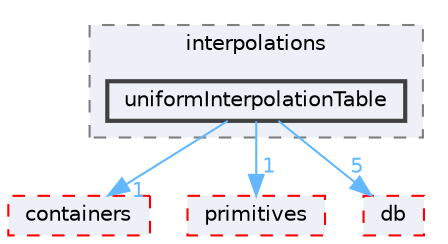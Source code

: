 digraph "src/OpenFOAM/interpolations/uniformInterpolationTable"
{
 // LATEX_PDF_SIZE
  bgcolor="transparent";
  edge [fontname=Helvetica,fontsize=10,labelfontname=Helvetica,labelfontsize=10];
  node [fontname=Helvetica,fontsize=10,shape=box,height=0.2,width=0.4];
  compound=true
  subgraph clusterdir_e764f87aebd421bcba631b254777cd25 {
    graph [ bgcolor="#edf0f7", pencolor="grey50", label="interpolations", fontname=Helvetica,fontsize=10 style="filled,dashed", URL="dir_e764f87aebd421bcba631b254777cd25.html",tooltip=""]
  dir_40141e424c072bc494685979d8354d68 [label="uniformInterpolationTable", fillcolor="#edf0f7", color="grey25", style="filled,bold", URL="dir_40141e424c072bc494685979d8354d68.html",tooltip=""];
  }
  dir_19d0872053bde092be81d7fe3f56cbf7 [label="containers", fillcolor="#edf0f7", color="red", style="filled,dashed", URL="dir_19d0872053bde092be81d7fe3f56cbf7.html",tooltip=""];
  dir_3e50f45338116b169052b428016851aa [label="primitives", fillcolor="#edf0f7", color="red", style="filled,dashed", URL="dir_3e50f45338116b169052b428016851aa.html",tooltip=""];
  dir_63c634f7a7cfd679ac26c67fb30fc32f [label="db", fillcolor="#edf0f7", color="red", style="filled,dashed", URL="dir_63c634f7a7cfd679ac26c67fb30fc32f.html",tooltip=""];
  dir_40141e424c072bc494685979d8354d68->dir_19d0872053bde092be81d7fe3f56cbf7 [headlabel="1", labeldistance=1.5 headhref="dir_004218_000669.html" href="dir_004218_000669.html" color="steelblue1" fontcolor="steelblue1"];
  dir_40141e424c072bc494685979d8354d68->dir_3e50f45338116b169052b428016851aa [headlabel="1", labeldistance=1.5 headhref="dir_004218_003069.html" href="dir_004218_003069.html" color="steelblue1" fontcolor="steelblue1"];
  dir_40141e424c072bc494685979d8354d68->dir_63c634f7a7cfd679ac26c67fb30fc32f [headlabel="5", labeldistance=1.5 headhref="dir_004218_000817.html" href="dir_004218_000817.html" color="steelblue1" fontcolor="steelblue1"];
}
